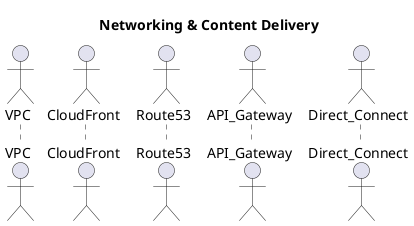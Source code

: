 @startuml
Title:Networking & Content Delivery
actor VPC
/'Amazon Virtual Private Cloud
Virtual Data Center みたいなもの
設定できるもの
・FireWall
・Available Zone
・Network サイドのアドレス範囲
・ACL、Route Tableなどなどなど
'/

actor CloudFront
/'Amazon の Content Delivery Network
Media Assets Movie や image などを格納して、
エッジにキャッシュしたりする
'/
actor Route53
/'Amazon の DNS
'/
actor API_Gateway
/''/
actor Direct_Connect
/'専用線みたく、HQ などと Amazon とを VPC で直接つなぐ'/

@enduml
